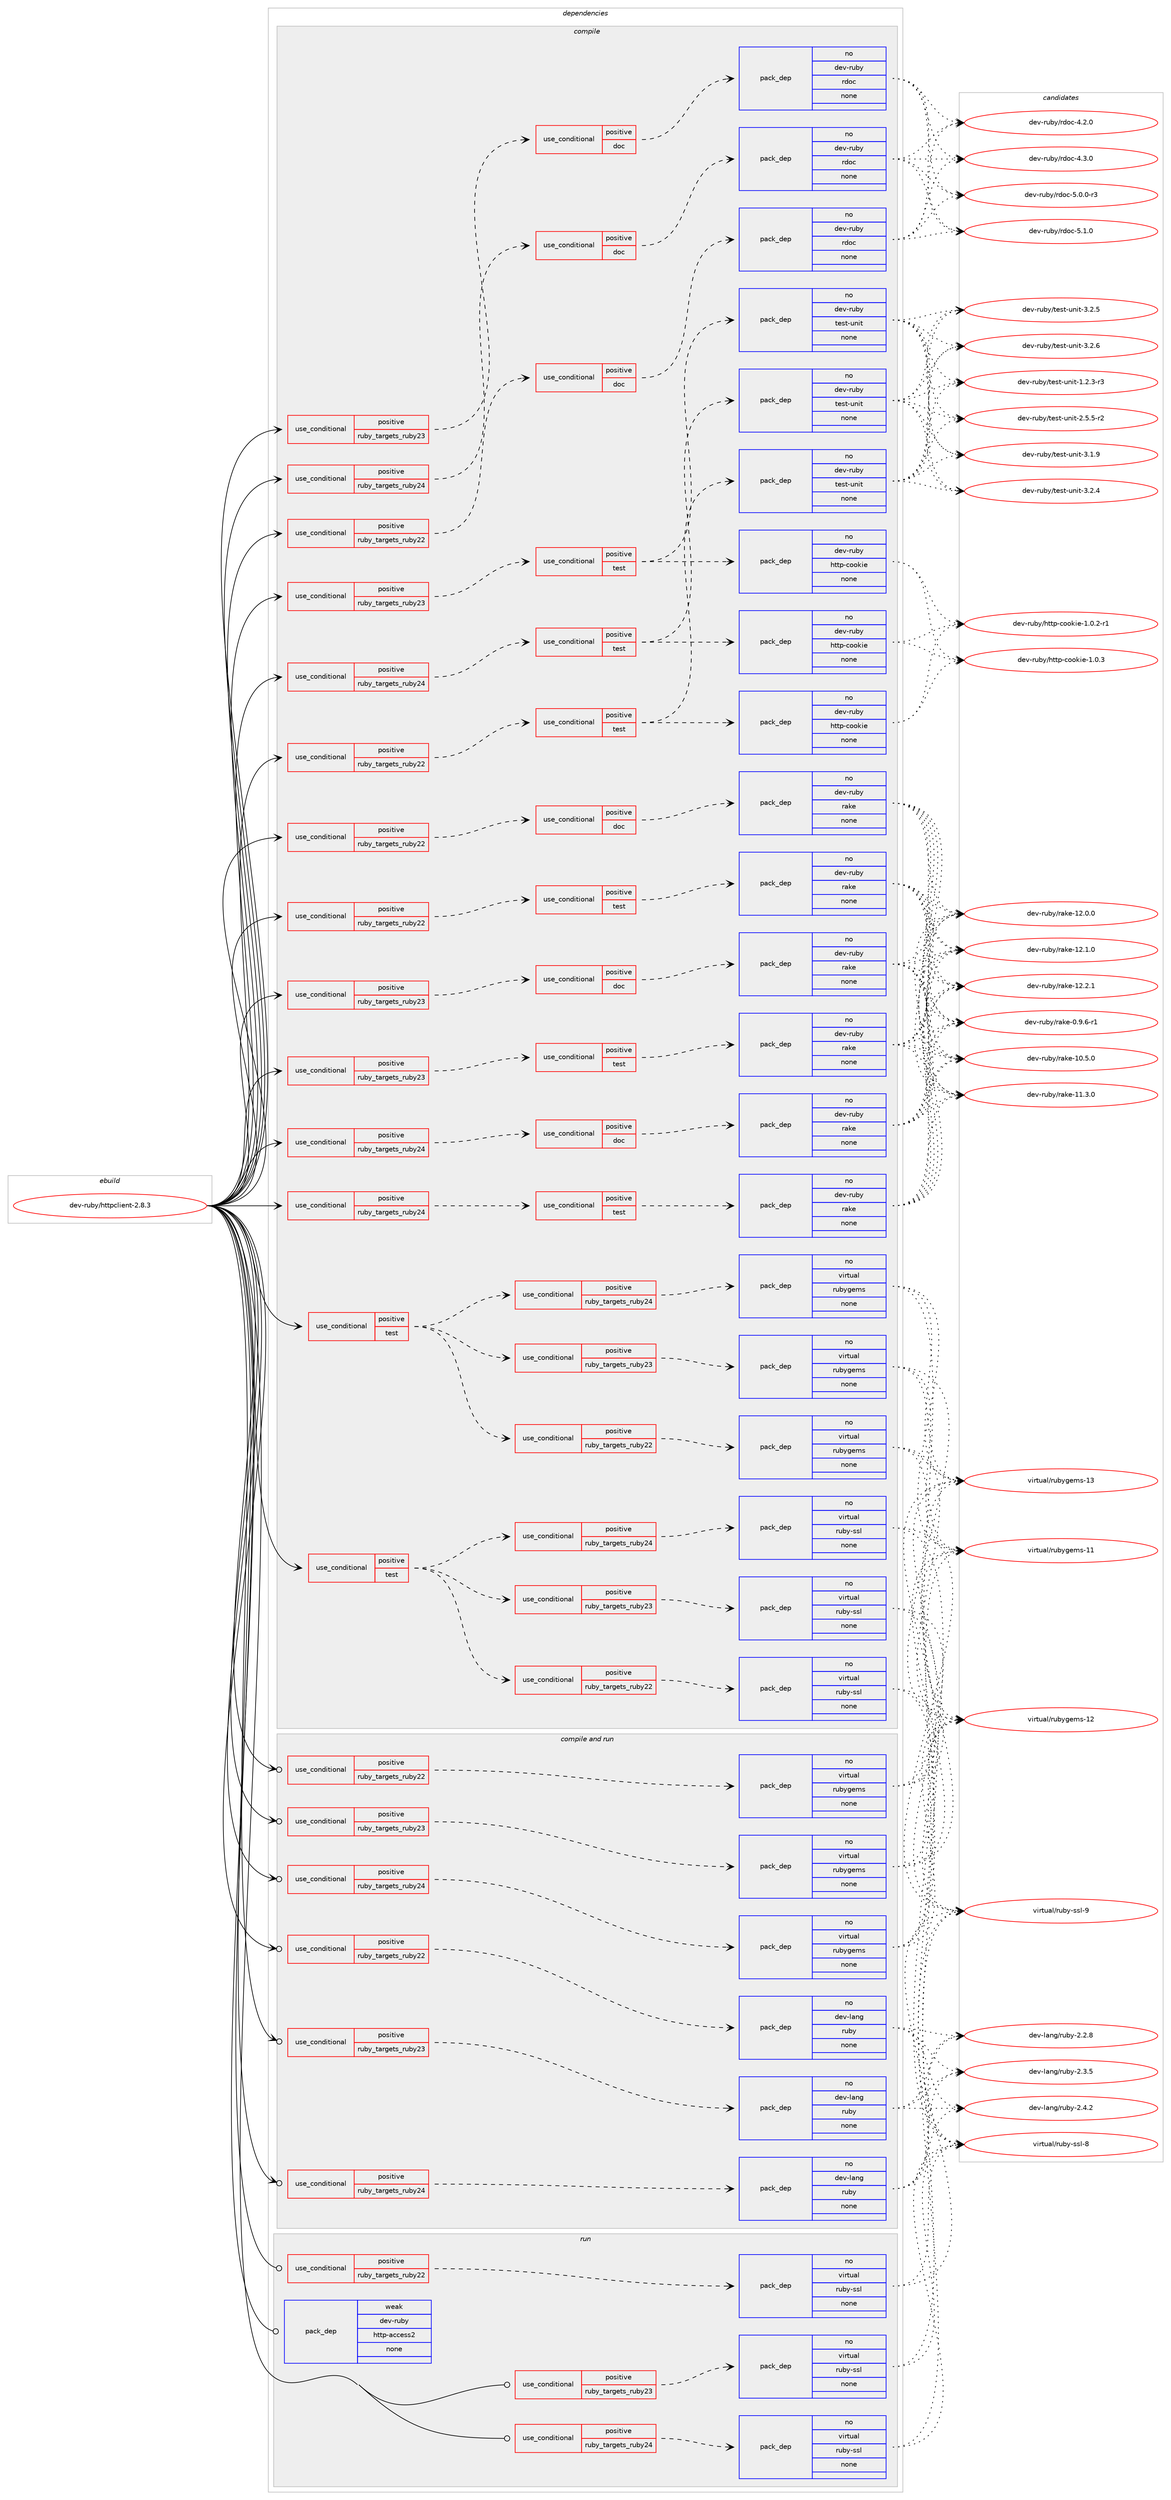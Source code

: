 digraph prolog {

# *************
# Graph options
# *************

newrank=true;
concentrate=true;
compound=true;
graph [rankdir=LR,fontname=Helvetica,fontsize=10,ranksep=1.5];#, ranksep=2.5, nodesep=0.2];
edge  [arrowhead=vee];
node  [fontname=Helvetica,fontsize=10];

# **********
# The ebuild
# **********

subgraph cluster_leftcol {
color=gray;
rank=same;
label=<<i>ebuild</i>>;
id [label="dev-ruby/httpclient-2.8.3", color=red, width=4, href="../dev-ruby/httpclient-2.8.3.svg"];
}

# ****************
# The dependencies
# ****************

subgraph cluster_midcol {
color=gray;
label=<<i>dependencies</i>>;
subgraph cluster_compile {
fillcolor="#eeeeee";
style=filled;
label=<<i>compile</i>>;
subgraph cond59332 {
dependency243129 [label=<<TABLE BORDER="0" CELLBORDER="1" CELLSPACING="0" CELLPADDING="4"><TR><TD ROWSPAN="3" CELLPADDING="10">use_conditional</TD></TR><TR><TD>positive</TD></TR><TR><TD>ruby_targets_ruby22</TD></TR></TABLE>>, shape=none, color=red];
subgraph cond59333 {
dependency243130 [label=<<TABLE BORDER="0" CELLBORDER="1" CELLSPACING="0" CELLPADDING="4"><TR><TD ROWSPAN="3" CELLPADDING="10">use_conditional</TD></TR><TR><TD>positive</TD></TR><TR><TD>doc</TD></TR></TABLE>>, shape=none, color=red];
subgraph pack179720 {
dependency243131 [label=<<TABLE BORDER="0" CELLBORDER="1" CELLSPACING="0" CELLPADDING="4" WIDTH="220"><TR><TD ROWSPAN="6" CELLPADDING="30">pack_dep</TD></TR><TR><TD WIDTH="110">no</TD></TR><TR><TD>dev-ruby</TD></TR><TR><TD>rake</TD></TR><TR><TD>none</TD></TR><TR><TD></TD></TR></TABLE>>, shape=none, color=blue];
}
dependency243130:e -> dependency243131:w [weight=20,style="dashed",arrowhead="vee"];
}
dependency243129:e -> dependency243130:w [weight=20,style="dashed",arrowhead="vee"];
}
id:e -> dependency243129:w [weight=20,style="solid",arrowhead="vee"];
subgraph cond59334 {
dependency243132 [label=<<TABLE BORDER="0" CELLBORDER="1" CELLSPACING="0" CELLPADDING="4"><TR><TD ROWSPAN="3" CELLPADDING="10">use_conditional</TD></TR><TR><TD>positive</TD></TR><TR><TD>ruby_targets_ruby22</TD></TR></TABLE>>, shape=none, color=red];
subgraph cond59335 {
dependency243133 [label=<<TABLE BORDER="0" CELLBORDER="1" CELLSPACING="0" CELLPADDING="4"><TR><TD ROWSPAN="3" CELLPADDING="10">use_conditional</TD></TR><TR><TD>positive</TD></TR><TR><TD>doc</TD></TR></TABLE>>, shape=none, color=red];
subgraph pack179721 {
dependency243134 [label=<<TABLE BORDER="0" CELLBORDER="1" CELLSPACING="0" CELLPADDING="4" WIDTH="220"><TR><TD ROWSPAN="6" CELLPADDING="30">pack_dep</TD></TR><TR><TD WIDTH="110">no</TD></TR><TR><TD>dev-ruby</TD></TR><TR><TD>rdoc</TD></TR><TR><TD>none</TD></TR><TR><TD></TD></TR></TABLE>>, shape=none, color=blue];
}
dependency243133:e -> dependency243134:w [weight=20,style="dashed",arrowhead="vee"];
}
dependency243132:e -> dependency243133:w [weight=20,style="dashed",arrowhead="vee"];
}
id:e -> dependency243132:w [weight=20,style="solid",arrowhead="vee"];
subgraph cond59336 {
dependency243135 [label=<<TABLE BORDER="0" CELLBORDER="1" CELLSPACING="0" CELLPADDING="4"><TR><TD ROWSPAN="3" CELLPADDING="10">use_conditional</TD></TR><TR><TD>positive</TD></TR><TR><TD>ruby_targets_ruby22</TD></TR></TABLE>>, shape=none, color=red];
subgraph cond59337 {
dependency243136 [label=<<TABLE BORDER="0" CELLBORDER="1" CELLSPACING="0" CELLPADDING="4"><TR><TD ROWSPAN="3" CELLPADDING="10">use_conditional</TD></TR><TR><TD>positive</TD></TR><TR><TD>test</TD></TR></TABLE>>, shape=none, color=red];
subgraph pack179722 {
dependency243137 [label=<<TABLE BORDER="0" CELLBORDER="1" CELLSPACING="0" CELLPADDING="4" WIDTH="220"><TR><TD ROWSPAN="6" CELLPADDING="30">pack_dep</TD></TR><TR><TD WIDTH="110">no</TD></TR><TR><TD>dev-ruby</TD></TR><TR><TD>rake</TD></TR><TR><TD>none</TD></TR><TR><TD></TD></TR></TABLE>>, shape=none, color=blue];
}
dependency243136:e -> dependency243137:w [weight=20,style="dashed",arrowhead="vee"];
}
dependency243135:e -> dependency243136:w [weight=20,style="dashed",arrowhead="vee"];
}
id:e -> dependency243135:w [weight=20,style="solid",arrowhead="vee"];
subgraph cond59338 {
dependency243138 [label=<<TABLE BORDER="0" CELLBORDER="1" CELLSPACING="0" CELLPADDING="4"><TR><TD ROWSPAN="3" CELLPADDING="10">use_conditional</TD></TR><TR><TD>positive</TD></TR><TR><TD>ruby_targets_ruby22</TD></TR></TABLE>>, shape=none, color=red];
subgraph cond59339 {
dependency243139 [label=<<TABLE BORDER="0" CELLBORDER="1" CELLSPACING="0" CELLPADDING="4"><TR><TD ROWSPAN="3" CELLPADDING="10">use_conditional</TD></TR><TR><TD>positive</TD></TR><TR><TD>test</TD></TR></TABLE>>, shape=none, color=red];
subgraph pack179723 {
dependency243140 [label=<<TABLE BORDER="0" CELLBORDER="1" CELLSPACING="0" CELLPADDING="4" WIDTH="220"><TR><TD ROWSPAN="6" CELLPADDING="30">pack_dep</TD></TR><TR><TD WIDTH="110">no</TD></TR><TR><TD>dev-ruby</TD></TR><TR><TD>test-unit</TD></TR><TR><TD>none</TD></TR><TR><TD></TD></TR></TABLE>>, shape=none, color=blue];
}
dependency243139:e -> dependency243140:w [weight=20,style="dashed",arrowhead="vee"];
subgraph pack179724 {
dependency243141 [label=<<TABLE BORDER="0" CELLBORDER="1" CELLSPACING="0" CELLPADDING="4" WIDTH="220"><TR><TD ROWSPAN="6" CELLPADDING="30">pack_dep</TD></TR><TR><TD WIDTH="110">no</TD></TR><TR><TD>dev-ruby</TD></TR><TR><TD>http-cookie</TD></TR><TR><TD>none</TD></TR><TR><TD></TD></TR></TABLE>>, shape=none, color=blue];
}
dependency243139:e -> dependency243141:w [weight=20,style="dashed",arrowhead="vee"];
}
dependency243138:e -> dependency243139:w [weight=20,style="dashed",arrowhead="vee"];
}
id:e -> dependency243138:w [weight=20,style="solid",arrowhead="vee"];
subgraph cond59340 {
dependency243142 [label=<<TABLE BORDER="0" CELLBORDER="1" CELLSPACING="0" CELLPADDING="4"><TR><TD ROWSPAN="3" CELLPADDING="10">use_conditional</TD></TR><TR><TD>positive</TD></TR><TR><TD>ruby_targets_ruby23</TD></TR></TABLE>>, shape=none, color=red];
subgraph cond59341 {
dependency243143 [label=<<TABLE BORDER="0" CELLBORDER="1" CELLSPACING="0" CELLPADDING="4"><TR><TD ROWSPAN="3" CELLPADDING="10">use_conditional</TD></TR><TR><TD>positive</TD></TR><TR><TD>doc</TD></TR></TABLE>>, shape=none, color=red];
subgraph pack179725 {
dependency243144 [label=<<TABLE BORDER="0" CELLBORDER="1" CELLSPACING="0" CELLPADDING="4" WIDTH="220"><TR><TD ROWSPAN="6" CELLPADDING="30">pack_dep</TD></TR><TR><TD WIDTH="110">no</TD></TR><TR><TD>dev-ruby</TD></TR><TR><TD>rake</TD></TR><TR><TD>none</TD></TR><TR><TD></TD></TR></TABLE>>, shape=none, color=blue];
}
dependency243143:e -> dependency243144:w [weight=20,style="dashed",arrowhead="vee"];
}
dependency243142:e -> dependency243143:w [weight=20,style="dashed",arrowhead="vee"];
}
id:e -> dependency243142:w [weight=20,style="solid",arrowhead="vee"];
subgraph cond59342 {
dependency243145 [label=<<TABLE BORDER="0" CELLBORDER="1" CELLSPACING="0" CELLPADDING="4"><TR><TD ROWSPAN="3" CELLPADDING="10">use_conditional</TD></TR><TR><TD>positive</TD></TR><TR><TD>ruby_targets_ruby23</TD></TR></TABLE>>, shape=none, color=red];
subgraph cond59343 {
dependency243146 [label=<<TABLE BORDER="0" CELLBORDER="1" CELLSPACING="0" CELLPADDING="4"><TR><TD ROWSPAN="3" CELLPADDING="10">use_conditional</TD></TR><TR><TD>positive</TD></TR><TR><TD>doc</TD></TR></TABLE>>, shape=none, color=red];
subgraph pack179726 {
dependency243147 [label=<<TABLE BORDER="0" CELLBORDER="1" CELLSPACING="0" CELLPADDING="4" WIDTH="220"><TR><TD ROWSPAN="6" CELLPADDING="30">pack_dep</TD></TR><TR><TD WIDTH="110">no</TD></TR><TR><TD>dev-ruby</TD></TR><TR><TD>rdoc</TD></TR><TR><TD>none</TD></TR><TR><TD></TD></TR></TABLE>>, shape=none, color=blue];
}
dependency243146:e -> dependency243147:w [weight=20,style="dashed",arrowhead="vee"];
}
dependency243145:e -> dependency243146:w [weight=20,style="dashed",arrowhead="vee"];
}
id:e -> dependency243145:w [weight=20,style="solid",arrowhead="vee"];
subgraph cond59344 {
dependency243148 [label=<<TABLE BORDER="0" CELLBORDER="1" CELLSPACING="0" CELLPADDING="4"><TR><TD ROWSPAN="3" CELLPADDING="10">use_conditional</TD></TR><TR><TD>positive</TD></TR><TR><TD>ruby_targets_ruby23</TD></TR></TABLE>>, shape=none, color=red];
subgraph cond59345 {
dependency243149 [label=<<TABLE BORDER="0" CELLBORDER="1" CELLSPACING="0" CELLPADDING="4"><TR><TD ROWSPAN="3" CELLPADDING="10">use_conditional</TD></TR><TR><TD>positive</TD></TR><TR><TD>test</TD></TR></TABLE>>, shape=none, color=red];
subgraph pack179727 {
dependency243150 [label=<<TABLE BORDER="0" CELLBORDER="1" CELLSPACING="0" CELLPADDING="4" WIDTH="220"><TR><TD ROWSPAN="6" CELLPADDING="30">pack_dep</TD></TR><TR><TD WIDTH="110">no</TD></TR><TR><TD>dev-ruby</TD></TR><TR><TD>rake</TD></TR><TR><TD>none</TD></TR><TR><TD></TD></TR></TABLE>>, shape=none, color=blue];
}
dependency243149:e -> dependency243150:w [weight=20,style="dashed",arrowhead="vee"];
}
dependency243148:e -> dependency243149:w [weight=20,style="dashed",arrowhead="vee"];
}
id:e -> dependency243148:w [weight=20,style="solid",arrowhead="vee"];
subgraph cond59346 {
dependency243151 [label=<<TABLE BORDER="0" CELLBORDER="1" CELLSPACING="0" CELLPADDING="4"><TR><TD ROWSPAN="3" CELLPADDING="10">use_conditional</TD></TR><TR><TD>positive</TD></TR><TR><TD>ruby_targets_ruby23</TD></TR></TABLE>>, shape=none, color=red];
subgraph cond59347 {
dependency243152 [label=<<TABLE BORDER="0" CELLBORDER="1" CELLSPACING="0" CELLPADDING="4"><TR><TD ROWSPAN="3" CELLPADDING="10">use_conditional</TD></TR><TR><TD>positive</TD></TR><TR><TD>test</TD></TR></TABLE>>, shape=none, color=red];
subgraph pack179728 {
dependency243153 [label=<<TABLE BORDER="0" CELLBORDER="1" CELLSPACING="0" CELLPADDING="4" WIDTH="220"><TR><TD ROWSPAN="6" CELLPADDING="30">pack_dep</TD></TR><TR><TD WIDTH="110">no</TD></TR><TR><TD>dev-ruby</TD></TR><TR><TD>test-unit</TD></TR><TR><TD>none</TD></TR><TR><TD></TD></TR></TABLE>>, shape=none, color=blue];
}
dependency243152:e -> dependency243153:w [weight=20,style="dashed",arrowhead="vee"];
subgraph pack179729 {
dependency243154 [label=<<TABLE BORDER="0" CELLBORDER="1" CELLSPACING="0" CELLPADDING="4" WIDTH="220"><TR><TD ROWSPAN="6" CELLPADDING="30">pack_dep</TD></TR><TR><TD WIDTH="110">no</TD></TR><TR><TD>dev-ruby</TD></TR><TR><TD>http-cookie</TD></TR><TR><TD>none</TD></TR><TR><TD></TD></TR></TABLE>>, shape=none, color=blue];
}
dependency243152:e -> dependency243154:w [weight=20,style="dashed",arrowhead="vee"];
}
dependency243151:e -> dependency243152:w [weight=20,style="dashed",arrowhead="vee"];
}
id:e -> dependency243151:w [weight=20,style="solid",arrowhead="vee"];
subgraph cond59348 {
dependency243155 [label=<<TABLE BORDER="0" CELLBORDER="1" CELLSPACING="0" CELLPADDING="4"><TR><TD ROWSPAN="3" CELLPADDING="10">use_conditional</TD></TR><TR><TD>positive</TD></TR><TR><TD>ruby_targets_ruby24</TD></TR></TABLE>>, shape=none, color=red];
subgraph cond59349 {
dependency243156 [label=<<TABLE BORDER="0" CELLBORDER="1" CELLSPACING="0" CELLPADDING="4"><TR><TD ROWSPAN="3" CELLPADDING="10">use_conditional</TD></TR><TR><TD>positive</TD></TR><TR><TD>doc</TD></TR></TABLE>>, shape=none, color=red];
subgraph pack179730 {
dependency243157 [label=<<TABLE BORDER="0" CELLBORDER="1" CELLSPACING="0" CELLPADDING="4" WIDTH="220"><TR><TD ROWSPAN="6" CELLPADDING="30">pack_dep</TD></TR><TR><TD WIDTH="110">no</TD></TR><TR><TD>dev-ruby</TD></TR><TR><TD>rake</TD></TR><TR><TD>none</TD></TR><TR><TD></TD></TR></TABLE>>, shape=none, color=blue];
}
dependency243156:e -> dependency243157:w [weight=20,style="dashed",arrowhead="vee"];
}
dependency243155:e -> dependency243156:w [weight=20,style="dashed",arrowhead="vee"];
}
id:e -> dependency243155:w [weight=20,style="solid",arrowhead="vee"];
subgraph cond59350 {
dependency243158 [label=<<TABLE BORDER="0" CELLBORDER="1" CELLSPACING="0" CELLPADDING="4"><TR><TD ROWSPAN="3" CELLPADDING="10">use_conditional</TD></TR><TR><TD>positive</TD></TR><TR><TD>ruby_targets_ruby24</TD></TR></TABLE>>, shape=none, color=red];
subgraph cond59351 {
dependency243159 [label=<<TABLE BORDER="0" CELLBORDER="1" CELLSPACING="0" CELLPADDING="4"><TR><TD ROWSPAN="3" CELLPADDING="10">use_conditional</TD></TR><TR><TD>positive</TD></TR><TR><TD>doc</TD></TR></TABLE>>, shape=none, color=red];
subgraph pack179731 {
dependency243160 [label=<<TABLE BORDER="0" CELLBORDER="1" CELLSPACING="0" CELLPADDING="4" WIDTH="220"><TR><TD ROWSPAN="6" CELLPADDING="30">pack_dep</TD></TR><TR><TD WIDTH="110">no</TD></TR><TR><TD>dev-ruby</TD></TR><TR><TD>rdoc</TD></TR><TR><TD>none</TD></TR><TR><TD></TD></TR></TABLE>>, shape=none, color=blue];
}
dependency243159:e -> dependency243160:w [weight=20,style="dashed",arrowhead="vee"];
}
dependency243158:e -> dependency243159:w [weight=20,style="dashed",arrowhead="vee"];
}
id:e -> dependency243158:w [weight=20,style="solid",arrowhead="vee"];
subgraph cond59352 {
dependency243161 [label=<<TABLE BORDER="0" CELLBORDER="1" CELLSPACING="0" CELLPADDING="4"><TR><TD ROWSPAN="3" CELLPADDING="10">use_conditional</TD></TR><TR><TD>positive</TD></TR><TR><TD>ruby_targets_ruby24</TD></TR></TABLE>>, shape=none, color=red];
subgraph cond59353 {
dependency243162 [label=<<TABLE BORDER="0" CELLBORDER="1" CELLSPACING="0" CELLPADDING="4"><TR><TD ROWSPAN="3" CELLPADDING="10">use_conditional</TD></TR><TR><TD>positive</TD></TR><TR><TD>test</TD></TR></TABLE>>, shape=none, color=red];
subgraph pack179732 {
dependency243163 [label=<<TABLE BORDER="0" CELLBORDER="1" CELLSPACING="0" CELLPADDING="4" WIDTH="220"><TR><TD ROWSPAN="6" CELLPADDING="30">pack_dep</TD></TR><TR><TD WIDTH="110">no</TD></TR><TR><TD>dev-ruby</TD></TR><TR><TD>rake</TD></TR><TR><TD>none</TD></TR><TR><TD></TD></TR></TABLE>>, shape=none, color=blue];
}
dependency243162:e -> dependency243163:w [weight=20,style="dashed",arrowhead="vee"];
}
dependency243161:e -> dependency243162:w [weight=20,style="dashed",arrowhead="vee"];
}
id:e -> dependency243161:w [weight=20,style="solid",arrowhead="vee"];
subgraph cond59354 {
dependency243164 [label=<<TABLE BORDER="0" CELLBORDER="1" CELLSPACING="0" CELLPADDING="4"><TR><TD ROWSPAN="3" CELLPADDING="10">use_conditional</TD></TR><TR><TD>positive</TD></TR><TR><TD>ruby_targets_ruby24</TD></TR></TABLE>>, shape=none, color=red];
subgraph cond59355 {
dependency243165 [label=<<TABLE BORDER="0" CELLBORDER="1" CELLSPACING="0" CELLPADDING="4"><TR><TD ROWSPAN="3" CELLPADDING="10">use_conditional</TD></TR><TR><TD>positive</TD></TR><TR><TD>test</TD></TR></TABLE>>, shape=none, color=red];
subgraph pack179733 {
dependency243166 [label=<<TABLE BORDER="0" CELLBORDER="1" CELLSPACING="0" CELLPADDING="4" WIDTH="220"><TR><TD ROWSPAN="6" CELLPADDING="30">pack_dep</TD></TR><TR><TD WIDTH="110">no</TD></TR><TR><TD>dev-ruby</TD></TR><TR><TD>test-unit</TD></TR><TR><TD>none</TD></TR><TR><TD></TD></TR></TABLE>>, shape=none, color=blue];
}
dependency243165:e -> dependency243166:w [weight=20,style="dashed",arrowhead="vee"];
subgraph pack179734 {
dependency243167 [label=<<TABLE BORDER="0" CELLBORDER="1" CELLSPACING="0" CELLPADDING="4" WIDTH="220"><TR><TD ROWSPAN="6" CELLPADDING="30">pack_dep</TD></TR><TR><TD WIDTH="110">no</TD></TR><TR><TD>dev-ruby</TD></TR><TR><TD>http-cookie</TD></TR><TR><TD>none</TD></TR><TR><TD></TD></TR></TABLE>>, shape=none, color=blue];
}
dependency243165:e -> dependency243167:w [weight=20,style="dashed",arrowhead="vee"];
}
dependency243164:e -> dependency243165:w [weight=20,style="dashed",arrowhead="vee"];
}
id:e -> dependency243164:w [weight=20,style="solid",arrowhead="vee"];
subgraph cond59356 {
dependency243168 [label=<<TABLE BORDER="0" CELLBORDER="1" CELLSPACING="0" CELLPADDING="4"><TR><TD ROWSPAN="3" CELLPADDING="10">use_conditional</TD></TR><TR><TD>positive</TD></TR><TR><TD>test</TD></TR></TABLE>>, shape=none, color=red];
subgraph cond59357 {
dependency243169 [label=<<TABLE BORDER="0" CELLBORDER="1" CELLSPACING="0" CELLPADDING="4"><TR><TD ROWSPAN="3" CELLPADDING="10">use_conditional</TD></TR><TR><TD>positive</TD></TR><TR><TD>ruby_targets_ruby22</TD></TR></TABLE>>, shape=none, color=red];
subgraph pack179735 {
dependency243170 [label=<<TABLE BORDER="0" CELLBORDER="1" CELLSPACING="0" CELLPADDING="4" WIDTH="220"><TR><TD ROWSPAN="6" CELLPADDING="30">pack_dep</TD></TR><TR><TD WIDTH="110">no</TD></TR><TR><TD>virtual</TD></TR><TR><TD>ruby-ssl</TD></TR><TR><TD>none</TD></TR><TR><TD></TD></TR></TABLE>>, shape=none, color=blue];
}
dependency243169:e -> dependency243170:w [weight=20,style="dashed",arrowhead="vee"];
}
dependency243168:e -> dependency243169:w [weight=20,style="dashed",arrowhead="vee"];
subgraph cond59358 {
dependency243171 [label=<<TABLE BORDER="0" CELLBORDER="1" CELLSPACING="0" CELLPADDING="4"><TR><TD ROWSPAN="3" CELLPADDING="10">use_conditional</TD></TR><TR><TD>positive</TD></TR><TR><TD>ruby_targets_ruby23</TD></TR></TABLE>>, shape=none, color=red];
subgraph pack179736 {
dependency243172 [label=<<TABLE BORDER="0" CELLBORDER="1" CELLSPACING="0" CELLPADDING="4" WIDTH="220"><TR><TD ROWSPAN="6" CELLPADDING="30">pack_dep</TD></TR><TR><TD WIDTH="110">no</TD></TR><TR><TD>virtual</TD></TR><TR><TD>ruby-ssl</TD></TR><TR><TD>none</TD></TR><TR><TD></TD></TR></TABLE>>, shape=none, color=blue];
}
dependency243171:e -> dependency243172:w [weight=20,style="dashed",arrowhead="vee"];
}
dependency243168:e -> dependency243171:w [weight=20,style="dashed",arrowhead="vee"];
subgraph cond59359 {
dependency243173 [label=<<TABLE BORDER="0" CELLBORDER="1" CELLSPACING="0" CELLPADDING="4"><TR><TD ROWSPAN="3" CELLPADDING="10">use_conditional</TD></TR><TR><TD>positive</TD></TR><TR><TD>ruby_targets_ruby24</TD></TR></TABLE>>, shape=none, color=red];
subgraph pack179737 {
dependency243174 [label=<<TABLE BORDER="0" CELLBORDER="1" CELLSPACING="0" CELLPADDING="4" WIDTH="220"><TR><TD ROWSPAN="6" CELLPADDING="30">pack_dep</TD></TR><TR><TD WIDTH="110">no</TD></TR><TR><TD>virtual</TD></TR><TR><TD>ruby-ssl</TD></TR><TR><TD>none</TD></TR><TR><TD></TD></TR></TABLE>>, shape=none, color=blue];
}
dependency243173:e -> dependency243174:w [weight=20,style="dashed",arrowhead="vee"];
}
dependency243168:e -> dependency243173:w [weight=20,style="dashed",arrowhead="vee"];
}
id:e -> dependency243168:w [weight=20,style="solid",arrowhead="vee"];
subgraph cond59360 {
dependency243175 [label=<<TABLE BORDER="0" CELLBORDER="1" CELLSPACING="0" CELLPADDING="4"><TR><TD ROWSPAN="3" CELLPADDING="10">use_conditional</TD></TR><TR><TD>positive</TD></TR><TR><TD>test</TD></TR></TABLE>>, shape=none, color=red];
subgraph cond59361 {
dependency243176 [label=<<TABLE BORDER="0" CELLBORDER="1" CELLSPACING="0" CELLPADDING="4"><TR><TD ROWSPAN="3" CELLPADDING="10">use_conditional</TD></TR><TR><TD>positive</TD></TR><TR><TD>ruby_targets_ruby22</TD></TR></TABLE>>, shape=none, color=red];
subgraph pack179738 {
dependency243177 [label=<<TABLE BORDER="0" CELLBORDER="1" CELLSPACING="0" CELLPADDING="4" WIDTH="220"><TR><TD ROWSPAN="6" CELLPADDING="30">pack_dep</TD></TR><TR><TD WIDTH="110">no</TD></TR><TR><TD>virtual</TD></TR><TR><TD>rubygems</TD></TR><TR><TD>none</TD></TR><TR><TD></TD></TR></TABLE>>, shape=none, color=blue];
}
dependency243176:e -> dependency243177:w [weight=20,style="dashed",arrowhead="vee"];
}
dependency243175:e -> dependency243176:w [weight=20,style="dashed",arrowhead="vee"];
subgraph cond59362 {
dependency243178 [label=<<TABLE BORDER="0" CELLBORDER="1" CELLSPACING="0" CELLPADDING="4"><TR><TD ROWSPAN="3" CELLPADDING="10">use_conditional</TD></TR><TR><TD>positive</TD></TR><TR><TD>ruby_targets_ruby23</TD></TR></TABLE>>, shape=none, color=red];
subgraph pack179739 {
dependency243179 [label=<<TABLE BORDER="0" CELLBORDER="1" CELLSPACING="0" CELLPADDING="4" WIDTH="220"><TR><TD ROWSPAN="6" CELLPADDING="30">pack_dep</TD></TR><TR><TD WIDTH="110">no</TD></TR><TR><TD>virtual</TD></TR><TR><TD>rubygems</TD></TR><TR><TD>none</TD></TR><TR><TD></TD></TR></TABLE>>, shape=none, color=blue];
}
dependency243178:e -> dependency243179:w [weight=20,style="dashed",arrowhead="vee"];
}
dependency243175:e -> dependency243178:w [weight=20,style="dashed",arrowhead="vee"];
subgraph cond59363 {
dependency243180 [label=<<TABLE BORDER="0" CELLBORDER="1" CELLSPACING="0" CELLPADDING="4"><TR><TD ROWSPAN="3" CELLPADDING="10">use_conditional</TD></TR><TR><TD>positive</TD></TR><TR><TD>ruby_targets_ruby24</TD></TR></TABLE>>, shape=none, color=red];
subgraph pack179740 {
dependency243181 [label=<<TABLE BORDER="0" CELLBORDER="1" CELLSPACING="0" CELLPADDING="4" WIDTH="220"><TR><TD ROWSPAN="6" CELLPADDING="30">pack_dep</TD></TR><TR><TD WIDTH="110">no</TD></TR><TR><TD>virtual</TD></TR><TR><TD>rubygems</TD></TR><TR><TD>none</TD></TR><TR><TD></TD></TR></TABLE>>, shape=none, color=blue];
}
dependency243180:e -> dependency243181:w [weight=20,style="dashed",arrowhead="vee"];
}
dependency243175:e -> dependency243180:w [weight=20,style="dashed",arrowhead="vee"];
}
id:e -> dependency243175:w [weight=20,style="solid",arrowhead="vee"];
}
subgraph cluster_compileandrun {
fillcolor="#eeeeee";
style=filled;
label=<<i>compile and run</i>>;
subgraph cond59364 {
dependency243182 [label=<<TABLE BORDER="0" CELLBORDER="1" CELLSPACING="0" CELLPADDING="4"><TR><TD ROWSPAN="3" CELLPADDING="10">use_conditional</TD></TR><TR><TD>positive</TD></TR><TR><TD>ruby_targets_ruby22</TD></TR></TABLE>>, shape=none, color=red];
subgraph pack179741 {
dependency243183 [label=<<TABLE BORDER="0" CELLBORDER="1" CELLSPACING="0" CELLPADDING="4" WIDTH="220"><TR><TD ROWSPAN="6" CELLPADDING="30">pack_dep</TD></TR><TR><TD WIDTH="110">no</TD></TR><TR><TD>dev-lang</TD></TR><TR><TD>ruby</TD></TR><TR><TD>none</TD></TR><TR><TD></TD></TR></TABLE>>, shape=none, color=blue];
}
dependency243182:e -> dependency243183:w [weight=20,style="dashed",arrowhead="vee"];
}
id:e -> dependency243182:w [weight=20,style="solid",arrowhead="odotvee"];
subgraph cond59365 {
dependency243184 [label=<<TABLE BORDER="0" CELLBORDER="1" CELLSPACING="0" CELLPADDING="4"><TR><TD ROWSPAN="3" CELLPADDING="10">use_conditional</TD></TR><TR><TD>positive</TD></TR><TR><TD>ruby_targets_ruby22</TD></TR></TABLE>>, shape=none, color=red];
subgraph pack179742 {
dependency243185 [label=<<TABLE BORDER="0" CELLBORDER="1" CELLSPACING="0" CELLPADDING="4" WIDTH="220"><TR><TD ROWSPAN="6" CELLPADDING="30">pack_dep</TD></TR><TR><TD WIDTH="110">no</TD></TR><TR><TD>virtual</TD></TR><TR><TD>rubygems</TD></TR><TR><TD>none</TD></TR><TR><TD></TD></TR></TABLE>>, shape=none, color=blue];
}
dependency243184:e -> dependency243185:w [weight=20,style="dashed",arrowhead="vee"];
}
id:e -> dependency243184:w [weight=20,style="solid",arrowhead="odotvee"];
subgraph cond59366 {
dependency243186 [label=<<TABLE BORDER="0" CELLBORDER="1" CELLSPACING="0" CELLPADDING="4"><TR><TD ROWSPAN="3" CELLPADDING="10">use_conditional</TD></TR><TR><TD>positive</TD></TR><TR><TD>ruby_targets_ruby23</TD></TR></TABLE>>, shape=none, color=red];
subgraph pack179743 {
dependency243187 [label=<<TABLE BORDER="0" CELLBORDER="1" CELLSPACING="0" CELLPADDING="4" WIDTH="220"><TR><TD ROWSPAN="6" CELLPADDING="30">pack_dep</TD></TR><TR><TD WIDTH="110">no</TD></TR><TR><TD>dev-lang</TD></TR><TR><TD>ruby</TD></TR><TR><TD>none</TD></TR><TR><TD></TD></TR></TABLE>>, shape=none, color=blue];
}
dependency243186:e -> dependency243187:w [weight=20,style="dashed",arrowhead="vee"];
}
id:e -> dependency243186:w [weight=20,style="solid",arrowhead="odotvee"];
subgraph cond59367 {
dependency243188 [label=<<TABLE BORDER="0" CELLBORDER="1" CELLSPACING="0" CELLPADDING="4"><TR><TD ROWSPAN="3" CELLPADDING="10">use_conditional</TD></TR><TR><TD>positive</TD></TR><TR><TD>ruby_targets_ruby23</TD></TR></TABLE>>, shape=none, color=red];
subgraph pack179744 {
dependency243189 [label=<<TABLE BORDER="0" CELLBORDER="1" CELLSPACING="0" CELLPADDING="4" WIDTH="220"><TR><TD ROWSPAN="6" CELLPADDING="30">pack_dep</TD></TR><TR><TD WIDTH="110">no</TD></TR><TR><TD>virtual</TD></TR><TR><TD>rubygems</TD></TR><TR><TD>none</TD></TR><TR><TD></TD></TR></TABLE>>, shape=none, color=blue];
}
dependency243188:e -> dependency243189:w [weight=20,style="dashed",arrowhead="vee"];
}
id:e -> dependency243188:w [weight=20,style="solid",arrowhead="odotvee"];
subgraph cond59368 {
dependency243190 [label=<<TABLE BORDER="0" CELLBORDER="1" CELLSPACING="0" CELLPADDING="4"><TR><TD ROWSPAN="3" CELLPADDING="10">use_conditional</TD></TR><TR><TD>positive</TD></TR><TR><TD>ruby_targets_ruby24</TD></TR></TABLE>>, shape=none, color=red];
subgraph pack179745 {
dependency243191 [label=<<TABLE BORDER="0" CELLBORDER="1" CELLSPACING="0" CELLPADDING="4" WIDTH="220"><TR><TD ROWSPAN="6" CELLPADDING="30">pack_dep</TD></TR><TR><TD WIDTH="110">no</TD></TR><TR><TD>dev-lang</TD></TR><TR><TD>ruby</TD></TR><TR><TD>none</TD></TR><TR><TD></TD></TR></TABLE>>, shape=none, color=blue];
}
dependency243190:e -> dependency243191:w [weight=20,style="dashed",arrowhead="vee"];
}
id:e -> dependency243190:w [weight=20,style="solid",arrowhead="odotvee"];
subgraph cond59369 {
dependency243192 [label=<<TABLE BORDER="0" CELLBORDER="1" CELLSPACING="0" CELLPADDING="4"><TR><TD ROWSPAN="3" CELLPADDING="10">use_conditional</TD></TR><TR><TD>positive</TD></TR><TR><TD>ruby_targets_ruby24</TD></TR></TABLE>>, shape=none, color=red];
subgraph pack179746 {
dependency243193 [label=<<TABLE BORDER="0" CELLBORDER="1" CELLSPACING="0" CELLPADDING="4" WIDTH="220"><TR><TD ROWSPAN="6" CELLPADDING="30">pack_dep</TD></TR><TR><TD WIDTH="110">no</TD></TR><TR><TD>virtual</TD></TR><TR><TD>rubygems</TD></TR><TR><TD>none</TD></TR><TR><TD></TD></TR></TABLE>>, shape=none, color=blue];
}
dependency243192:e -> dependency243193:w [weight=20,style="dashed",arrowhead="vee"];
}
id:e -> dependency243192:w [weight=20,style="solid",arrowhead="odotvee"];
}
subgraph cluster_run {
fillcolor="#eeeeee";
style=filled;
label=<<i>run</i>>;
subgraph cond59370 {
dependency243194 [label=<<TABLE BORDER="0" CELLBORDER="1" CELLSPACING="0" CELLPADDING="4"><TR><TD ROWSPAN="3" CELLPADDING="10">use_conditional</TD></TR><TR><TD>positive</TD></TR><TR><TD>ruby_targets_ruby22</TD></TR></TABLE>>, shape=none, color=red];
subgraph pack179747 {
dependency243195 [label=<<TABLE BORDER="0" CELLBORDER="1" CELLSPACING="0" CELLPADDING="4" WIDTH="220"><TR><TD ROWSPAN="6" CELLPADDING="30">pack_dep</TD></TR><TR><TD WIDTH="110">no</TD></TR><TR><TD>virtual</TD></TR><TR><TD>ruby-ssl</TD></TR><TR><TD>none</TD></TR><TR><TD></TD></TR></TABLE>>, shape=none, color=blue];
}
dependency243194:e -> dependency243195:w [weight=20,style="dashed",arrowhead="vee"];
}
id:e -> dependency243194:w [weight=20,style="solid",arrowhead="odot"];
subgraph cond59371 {
dependency243196 [label=<<TABLE BORDER="0" CELLBORDER="1" CELLSPACING="0" CELLPADDING="4"><TR><TD ROWSPAN="3" CELLPADDING="10">use_conditional</TD></TR><TR><TD>positive</TD></TR><TR><TD>ruby_targets_ruby23</TD></TR></TABLE>>, shape=none, color=red];
subgraph pack179748 {
dependency243197 [label=<<TABLE BORDER="0" CELLBORDER="1" CELLSPACING="0" CELLPADDING="4" WIDTH="220"><TR><TD ROWSPAN="6" CELLPADDING="30">pack_dep</TD></TR><TR><TD WIDTH="110">no</TD></TR><TR><TD>virtual</TD></TR><TR><TD>ruby-ssl</TD></TR><TR><TD>none</TD></TR><TR><TD></TD></TR></TABLE>>, shape=none, color=blue];
}
dependency243196:e -> dependency243197:w [weight=20,style="dashed",arrowhead="vee"];
}
id:e -> dependency243196:w [weight=20,style="solid",arrowhead="odot"];
subgraph cond59372 {
dependency243198 [label=<<TABLE BORDER="0" CELLBORDER="1" CELLSPACING="0" CELLPADDING="4"><TR><TD ROWSPAN="3" CELLPADDING="10">use_conditional</TD></TR><TR><TD>positive</TD></TR><TR><TD>ruby_targets_ruby24</TD></TR></TABLE>>, shape=none, color=red];
subgraph pack179749 {
dependency243199 [label=<<TABLE BORDER="0" CELLBORDER="1" CELLSPACING="0" CELLPADDING="4" WIDTH="220"><TR><TD ROWSPAN="6" CELLPADDING="30">pack_dep</TD></TR><TR><TD WIDTH="110">no</TD></TR><TR><TD>virtual</TD></TR><TR><TD>ruby-ssl</TD></TR><TR><TD>none</TD></TR><TR><TD></TD></TR></TABLE>>, shape=none, color=blue];
}
dependency243198:e -> dependency243199:w [weight=20,style="dashed",arrowhead="vee"];
}
id:e -> dependency243198:w [weight=20,style="solid",arrowhead="odot"];
subgraph pack179750 {
dependency243200 [label=<<TABLE BORDER="0" CELLBORDER="1" CELLSPACING="0" CELLPADDING="4" WIDTH="220"><TR><TD ROWSPAN="6" CELLPADDING="30">pack_dep</TD></TR><TR><TD WIDTH="110">weak</TD></TR><TR><TD>dev-ruby</TD></TR><TR><TD>http-access2</TD></TR><TR><TD>none</TD></TR><TR><TD></TD></TR></TABLE>>, shape=none, color=blue];
}
id:e -> dependency243200:w [weight=20,style="solid",arrowhead="odot"];
}
}

# **************
# The candidates
# **************

subgraph cluster_choices {
rank=same;
color=gray;
label=<<i>candidates</i>>;

subgraph choice179720 {
color=black;
nodesep=1;
choice100101118451141179812147114971071014548465746544511449 [label="dev-ruby/rake-0.9.6-r1", color=red, width=4,href="../dev-ruby/rake-0.9.6-r1.svg"];
choice1001011184511411798121471149710710145494846534648 [label="dev-ruby/rake-10.5.0", color=red, width=4,href="../dev-ruby/rake-10.5.0.svg"];
choice1001011184511411798121471149710710145494946514648 [label="dev-ruby/rake-11.3.0", color=red, width=4,href="../dev-ruby/rake-11.3.0.svg"];
choice1001011184511411798121471149710710145495046484648 [label="dev-ruby/rake-12.0.0", color=red, width=4,href="../dev-ruby/rake-12.0.0.svg"];
choice1001011184511411798121471149710710145495046494648 [label="dev-ruby/rake-12.1.0", color=red, width=4,href="../dev-ruby/rake-12.1.0.svg"];
choice1001011184511411798121471149710710145495046504649 [label="dev-ruby/rake-12.2.1", color=red, width=4,href="../dev-ruby/rake-12.2.1.svg"];
dependency243131:e -> choice100101118451141179812147114971071014548465746544511449:w [style=dotted,weight="100"];
dependency243131:e -> choice1001011184511411798121471149710710145494846534648:w [style=dotted,weight="100"];
dependency243131:e -> choice1001011184511411798121471149710710145494946514648:w [style=dotted,weight="100"];
dependency243131:e -> choice1001011184511411798121471149710710145495046484648:w [style=dotted,weight="100"];
dependency243131:e -> choice1001011184511411798121471149710710145495046494648:w [style=dotted,weight="100"];
dependency243131:e -> choice1001011184511411798121471149710710145495046504649:w [style=dotted,weight="100"];
}
subgraph choice179721 {
color=black;
nodesep=1;
choice10010111845114117981214711410011199455246504648 [label="dev-ruby/rdoc-4.2.0", color=red, width=4,href="../dev-ruby/rdoc-4.2.0.svg"];
choice10010111845114117981214711410011199455246514648 [label="dev-ruby/rdoc-4.3.0", color=red, width=4,href="../dev-ruby/rdoc-4.3.0.svg"];
choice100101118451141179812147114100111994553464846484511451 [label="dev-ruby/rdoc-5.0.0-r3", color=red, width=4,href="../dev-ruby/rdoc-5.0.0-r3.svg"];
choice10010111845114117981214711410011199455346494648 [label="dev-ruby/rdoc-5.1.0", color=red, width=4,href="../dev-ruby/rdoc-5.1.0.svg"];
dependency243134:e -> choice10010111845114117981214711410011199455246504648:w [style=dotted,weight="100"];
dependency243134:e -> choice10010111845114117981214711410011199455246514648:w [style=dotted,weight="100"];
dependency243134:e -> choice100101118451141179812147114100111994553464846484511451:w [style=dotted,weight="100"];
dependency243134:e -> choice10010111845114117981214711410011199455346494648:w [style=dotted,weight="100"];
}
subgraph choice179722 {
color=black;
nodesep=1;
choice100101118451141179812147114971071014548465746544511449 [label="dev-ruby/rake-0.9.6-r1", color=red, width=4,href="../dev-ruby/rake-0.9.6-r1.svg"];
choice1001011184511411798121471149710710145494846534648 [label="dev-ruby/rake-10.5.0", color=red, width=4,href="../dev-ruby/rake-10.5.0.svg"];
choice1001011184511411798121471149710710145494946514648 [label="dev-ruby/rake-11.3.0", color=red, width=4,href="../dev-ruby/rake-11.3.0.svg"];
choice1001011184511411798121471149710710145495046484648 [label="dev-ruby/rake-12.0.0", color=red, width=4,href="../dev-ruby/rake-12.0.0.svg"];
choice1001011184511411798121471149710710145495046494648 [label="dev-ruby/rake-12.1.0", color=red, width=4,href="../dev-ruby/rake-12.1.0.svg"];
choice1001011184511411798121471149710710145495046504649 [label="dev-ruby/rake-12.2.1", color=red, width=4,href="../dev-ruby/rake-12.2.1.svg"];
dependency243137:e -> choice100101118451141179812147114971071014548465746544511449:w [style=dotted,weight="100"];
dependency243137:e -> choice1001011184511411798121471149710710145494846534648:w [style=dotted,weight="100"];
dependency243137:e -> choice1001011184511411798121471149710710145494946514648:w [style=dotted,weight="100"];
dependency243137:e -> choice1001011184511411798121471149710710145495046484648:w [style=dotted,weight="100"];
dependency243137:e -> choice1001011184511411798121471149710710145495046494648:w [style=dotted,weight="100"];
dependency243137:e -> choice1001011184511411798121471149710710145495046504649:w [style=dotted,weight="100"];
}
subgraph choice179723 {
color=black;
nodesep=1;
choice100101118451141179812147116101115116451171101051164549465046514511451 [label="dev-ruby/test-unit-1.2.3-r3", color=red, width=4,href="../dev-ruby/test-unit-1.2.3-r3.svg"];
choice100101118451141179812147116101115116451171101051164550465346534511450 [label="dev-ruby/test-unit-2.5.5-r2", color=red, width=4,href="../dev-ruby/test-unit-2.5.5-r2.svg"];
choice10010111845114117981214711610111511645117110105116455146494657 [label="dev-ruby/test-unit-3.1.9", color=red, width=4,href="../dev-ruby/test-unit-3.1.9.svg"];
choice10010111845114117981214711610111511645117110105116455146504652 [label="dev-ruby/test-unit-3.2.4", color=red, width=4,href="../dev-ruby/test-unit-3.2.4.svg"];
choice10010111845114117981214711610111511645117110105116455146504653 [label="dev-ruby/test-unit-3.2.5", color=red, width=4,href="../dev-ruby/test-unit-3.2.5.svg"];
choice10010111845114117981214711610111511645117110105116455146504654 [label="dev-ruby/test-unit-3.2.6", color=red, width=4,href="../dev-ruby/test-unit-3.2.6.svg"];
dependency243140:e -> choice100101118451141179812147116101115116451171101051164549465046514511451:w [style=dotted,weight="100"];
dependency243140:e -> choice100101118451141179812147116101115116451171101051164550465346534511450:w [style=dotted,weight="100"];
dependency243140:e -> choice10010111845114117981214711610111511645117110105116455146494657:w [style=dotted,weight="100"];
dependency243140:e -> choice10010111845114117981214711610111511645117110105116455146504652:w [style=dotted,weight="100"];
dependency243140:e -> choice10010111845114117981214711610111511645117110105116455146504653:w [style=dotted,weight="100"];
dependency243140:e -> choice10010111845114117981214711610111511645117110105116455146504654:w [style=dotted,weight="100"];
}
subgraph choice179724 {
color=black;
nodesep=1;
choice10010111845114117981214710411611611245991111111071051014549464846504511449 [label="dev-ruby/http-cookie-1.0.2-r1", color=red, width=4,href="../dev-ruby/http-cookie-1.0.2-r1.svg"];
choice1001011184511411798121471041161161124599111111107105101454946484651 [label="dev-ruby/http-cookie-1.0.3", color=red, width=4,href="../dev-ruby/http-cookie-1.0.3.svg"];
dependency243141:e -> choice10010111845114117981214710411611611245991111111071051014549464846504511449:w [style=dotted,weight="100"];
dependency243141:e -> choice1001011184511411798121471041161161124599111111107105101454946484651:w [style=dotted,weight="100"];
}
subgraph choice179725 {
color=black;
nodesep=1;
choice100101118451141179812147114971071014548465746544511449 [label="dev-ruby/rake-0.9.6-r1", color=red, width=4,href="../dev-ruby/rake-0.9.6-r1.svg"];
choice1001011184511411798121471149710710145494846534648 [label="dev-ruby/rake-10.5.0", color=red, width=4,href="../dev-ruby/rake-10.5.0.svg"];
choice1001011184511411798121471149710710145494946514648 [label="dev-ruby/rake-11.3.0", color=red, width=4,href="../dev-ruby/rake-11.3.0.svg"];
choice1001011184511411798121471149710710145495046484648 [label="dev-ruby/rake-12.0.0", color=red, width=4,href="../dev-ruby/rake-12.0.0.svg"];
choice1001011184511411798121471149710710145495046494648 [label="dev-ruby/rake-12.1.0", color=red, width=4,href="../dev-ruby/rake-12.1.0.svg"];
choice1001011184511411798121471149710710145495046504649 [label="dev-ruby/rake-12.2.1", color=red, width=4,href="../dev-ruby/rake-12.2.1.svg"];
dependency243144:e -> choice100101118451141179812147114971071014548465746544511449:w [style=dotted,weight="100"];
dependency243144:e -> choice1001011184511411798121471149710710145494846534648:w [style=dotted,weight="100"];
dependency243144:e -> choice1001011184511411798121471149710710145494946514648:w [style=dotted,weight="100"];
dependency243144:e -> choice1001011184511411798121471149710710145495046484648:w [style=dotted,weight="100"];
dependency243144:e -> choice1001011184511411798121471149710710145495046494648:w [style=dotted,weight="100"];
dependency243144:e -> choice1001011184511411798121471149710710145495046504649:w [style=dotted,weight="100"];
}
subgraph choice179726 {
color=black;
nodesep=1;
choice10010111845114117981214711410011199455246504648 [label="dev-ruby/rdoc-4.2.0", color=red, width=4,href="../dev-ruby/rdoc-4.2.0.svg"];
choice10010111845114117981214711410011199455246514648 [label="dev-ruby/rdoc-4.3.0", color=red, width=4,href="../dev-ruby/rdoc-4.3.0.svg"];
choice100101118451141179812147114100111994553464846484511451 [label="dev-ruby/rdoc-5.0.0-r3", color=red, width=4,href="../dev-ruby/rdoc-5.0.0-r3.svg"];
choice10010111845114117981214711410011199455346494648 [label="dev-ruby/rdoc-5.1.0", color=red, width=4,href="../dev-ruby/rdoc-5.1.0.svg"];
dependency243147:e -> choice10010111845114117981214711410011199455246504648:w [style=dotted,weight="100"];
dependency243147:e -> choice10010111845114117981214711410011199455246514648:w [style=dotted,weight="100"];
dependency243147:e -> choice100101118451141179812147114100111994553464846484511451:w [style=dotted,weight="100"];
dependency243147:e -> choice10010111845114117981214711410011199455346494648:w [style=dotted,weight="100"];
}
subgraph choice179727 {
color=black;
nodesep=1;
choice100101118451141179812147114971071014548465746544511449 [label="dev-ruby/rake-0.9.6-r1", color=red, width=4,href="../dev-ruby/rake-0.9.6-r1.svg"];
choice1001011184511411798121471149710710145494846534648 [label="dev-ruby/rake-10.5.0", color=red, width=4,href="../dev-ruby/rake-10.5.0.svg"];
choice1001011184511411798121471149710710145494946514648 [label="dev-ruby/rake-11.3.0", color=red, width=4,href="../dev-ruby/rake-11.3.0.svg"];
choice1001011184511411798121471149710710145495046484648 [label="dev-ruby/rake-12.0.0", color=red, width=4,href="../dev-ruby/rake-12.0.0.svg"];
choice1001011184511411798121471149710710145495046494648 [label="dev-ruby/rake-12.1.0", color=red, width=4,href="../dev-ruby/rake-12.1.0.svg"];
choice1001011184511411798121471149710710145495046504649 [label="dev-ruby/rake-12.2.1", color=red, width=4,href="../dev-ruby/rake-12.2.1.svg"];
dependency243150:e -> choice100101118451141179812147114971071014548465746544511449:w [style=dotted,weight="100"];
dependency243150:e -> choice1001011184511411798121471149710710145494846534648:w [style=dotted,weight="100"];
dependency243150:e -> choice1001011184511411798121471149710710145494946514648:w [style=dotted,weight="100"];
dependency243150:e -> choice1001011184511411798121471149710710145495046484648:w [style=dotted,weight="100"];
dependency243150:e -> choice1001011184511411798121471149710710145495046494648:w [style=dotted,weight="100"];
dependency243150:e -> choice1001011184511411798121471149710710145495046504649:w [style=dotted,weight="100"];
}
subgraph choice179728 {
color=black;
nodesep=1;
choice100101118451141179812147116101115116451171101051164549465046514511451 [label="dev-ruby/test-unit-1.2.3-r3", color=red, width=4,href="../dev-ruby/test-unit-1.2.3-r3.svg"];
choice100101118451141179812147116101115116451171101051164550465346534511450 [label="dev-ruby/test-unit-2.5.5-r2", color=red, width=4,href="../dev-ruby/test-unit-2.5.5-r2.svg"];
choice10010111845114117981214711610111511645117110105116455146494657 [label="dev-ruby/test-unit-3.1.9", color=red, width=4,href="../dev-ruby/test-unit-3.1.9.svg"];
choice10010111845114117981214711610111511645117110105116455146504652 [label="dev-ruby/test-unit-3.2.4", color=red, width=4,href="../dev-ruby/test-unit-3.2.4.svg"];
choice10010111845114117981214711610111511645117110105116455146504653 [label="dev-ruby/test-unit-3.2.5", color=red, width=4,href="../dev-ruby/test-unit-3.2.5.svg"];
choice10010111845114117981214711610111511645117110105116455146504654 [label="dev-ruby/test-unit-3.2.6", color=red, width=4,href="../dev-ruby/test-unit-3.2.6.svg"];
dependency243153:e -> choice100101118451141179812147116101115116451171101051164549465046514511451:w [style=dotted,weight="100"];
dependency243153:e -> choice100101118451141179812147116101115116451171101051164550465346534511450:w [style=dotted,weight="100"];
dependency243153:e -> choice10010111845114117981214711610111511645117110105116455146494657:w [style=dotted,weight="100"];
dependency243153:e -> choice10010111845114117981214711610111511645117110105116455146504652:w [style=dotted,weight="100"];
dependency243153:e -> choice10010111845114117981214711610111511645117110105116455146504653:w [style=dotted,weight="100"];
dependency243153:e -> choice10010111845114117981214711610111511645117110105116455146504654:w [style=dotted,weight="100"];
}
subgraph choice179729 {
color=black;
nodesep=1;
choice10010111845114117981214710411611611245991111111071051014549464846504511449 [label="dev-ruby/http-cookie-1.0.2-r1", color=red, width=4,href="../dev-ruby/http-cookie-1.0.2-r1.svg"];
choice1001011184511411798121471041161161124599111111107105101454946484651 [label="dev-ruby/http-cookie-1.0.3", color=red, width=4,href="../dev-ruby/http-cookie-1.0.3.svg"];
dependency243154:e -> choice10010111845114117981214710411611611245991111111071051014549464846504511449:w [style=dotted,weight="100"];
dependency243154:e -> choice1001011184511411798121471041161161124599111111107105101454946484651:w [style=dotted,weight="100"];
}
subgraph choice179730 {
color=black;
nodesep=1;
choice100101118451141179812147114971071014548465746544511449 [label="dev-ruby/rake-0.9.6-r1", color=red, width=4,href="../dev-ruby/rake-0.9.6-r1.svg"];
choice1001011184511411798121471149710710145494846534648 [label="dev-ruby/rake-10.5.0", color=red, width=4,href="../dev-ruby/rake-10.5.0.svg"];
choice1001011184511411798121471149710710145494946514648 [label="dev-ruby/rake-11.3.0", color=red, width=4,href="../dev-ruby/rake-11.3.0.svg"];
choice1001011184511411798121471149710710145495046484648 [label="dev-ruby/rake-12.0.0", color=red, width=4,href="../dev-ruby/rake-12.0.0.svg"];
choice1001011184511411798121471149710710145495046494648 [label="dev-ruby/rake-12.1.0", color=red, width=4,href="../dev-ruby/rake-12.1.0.svg"];
choice1001011184511411798121471149710710145495046504649 [label="dev-ruby/rake-12.2.1", color=red, width=4,href="../dev-ruby/rake-12.2.1.svg"];
dependency243157:e -> choice100101118451141179812147114971071014548465746544511449:w [style=dotted,weight="100"];
dependency243157:e -> choice1001011184511411798121471149710710145494846534648:w [style=dotted,weight="100"];
dependency243157:e -> choice1001011184511411798121471149710710145494946514648:w [style=dotted,weight="100"];
dependency243157:e -> choice1001011184511411798121471149710710145495046484648:w [style=dotted,weight="100"];
dependency243157:e -> choice1001011184511411798121471149710710145495046494648:w [style=dotted,weight="100"];
dependency243157:e -> choice1001011184511411798121471149710710145495046504649:w [style=dotted,weight="100"];
}
subgraph choice179731 {
color=black;
nodesep=1;
choice10010111845114117981214711410011199455246504648 [label="dev-ruby/rdoc-4.2.0", color=red, width=4,href="../dev-ruby/rdoc-4.2.0.svg"];
choice10010111845114117981214711410011199455246514648 [label="dev-ruby/rdoc-4.3.0", color=red, width=4,href="../dev-ruby/rdoc-4.3.0.svg"];
choice100101118451141179812147114100111994553464846484511451 [label="dev-ruby/rdoc-5.0.0-r3", color=red, width=4,href="../dev-ruby/rdoc-5.0.0-r3.svg"];
choice10010111845114117981214711410011199455346494648 [label="dev-ruby/rdoc-5.1.0", color=red, width=4,href="../dev-ruby/rdoc-5.1.0.svg"];
dependency243160:e -> choice10010111845114117981214711410011199455246504648:w [style=dotted,weight="100"];
dependency243160:e -> choice10010111845114117981214711410011199455246514648:w [style=dotted,weight="100"];
dependency243160:e -> choice100101118451141179812147114100111994553464846484511451:w [style=dotted,weight="100"];
dependency243160:e -> choice10010111845114117981214711410011199455346494648:w [style=dotted,weight="100"];
}
subgraph choice179732 {
color=black;
nodesep=1;
choice100101118451141179812147114971071014548465746544511449 [label="dev-ruby/rake-0.9.6-r1", color=red, width=4,href="../dev-ruby/rake-0.9.6-r1.svg"];
choice1001011184511411798121471149710710145494846534648 [label="dev-ruby/rake-10.5.0", color=red, width=4,href="../dev-ruby/rake-10.5.0.svg"];
choice1001011184511411798121471149710710145494946514648 [label="dev-ruby/rake-11.3.0", color=red, width=4,href="../dev-ruby/rake-11.3.0.svg"];
choice1001011184511411798121471149710710145495046484648 [label="dev-ruby/rake-12.0.0", color=red, width=4,href="../dev-ruby/rake-12.0.0.svg"];
choice1001011184511411798121471149710710145495046494648 [label="dev-ruby/rake-12.1.0", color=red, width=4,href="../dev-ruby/rake-12.1.0.svg"];
choice1001011184511411798121471149710710145495046504649 [label="dev-ruby/rake-12.2.1", color=red, width=4,href="../dev-ruby/rake-12.2.1.svg"];
dependency243163:e -> choice100101118451141179812147114971071014548465746544511449:w [style=dotted,weight="100"];
dependency243163:e -> choice1001011184511411798121471149710710145494846534648:w [style=dotted,weight="100"];
dependency243163:e -> choice1001011184511411798121471149710710145494946514648:w [style=dotted,weight="100"];
dependency243163:e -> choice1001011184511411798121471149710710145495046484648:w [style=dotted,weight="100"];
dependency243163:e -> choice1001011184511411798121471149710710145495046494648:w [style=dotted,weight="100"];
dependency243163:e -> choice1001011184511411798121471149710710145495046504649:w [style=dotted,weight="100"];
}
subgraph choice179733 {
color=black;
nodesep=1;
choice100101118451141179812147116101115116451171101051164549465046514511451 [label="dev-ruby/test-unit-1.2.3-r3", color=red, width=4,href="../dev-ruby/test-unit-1.2.3-r3.svg"];
choice100101118451141179812147116101115116451171101051164550465346534511450 [label="dev-ruby/test-unit-2.5.5-r2", color=red, width=4,href="../dev-ruby/test-unit-2.5.5-r2.svg"];
choice10010111845114117981214711610111511645117110105116455146494657 [label="dev-ruby/test-unit-3.1.9", color=red, width=4,href="../dev-ruby/test-unit-3.1.9.svg"];
choice10010111845114117981214711610111511645117110105116455146504652 [label="dev-ruby/test-unit-3.2.4", color=red, width=4,href="../dev-ruby/test-unit-3.2.4.svg"];
choice10010111845114117981214711610111511645117110105116455146504653 [label="dev-ruby/test-unit-3.2.5", color=red, width=4,href="../dev-ruby/test-unit-3.2.5.svg"];
choice10010111845114117981214711610111511645117110105116455146504654 [label="dev-ruby/test-unit-3.2.6", color=red, width=4,href="../dev-ruby/test-unit-3.2.6.svg"];
dependency243166:e -> choice100101118451141179812147116101115116451171101051164549465046514511451:w [style=dotted,weight="100"];
dependency243166:e -> choice100101118451141179812147116101115116451171101051164550465346534511450:w [style=dotted,weight="100"];
dependency243166:e -> choice10010111845114117981214711610111511645117110105116455146494657:w [style=dotted,weight="100"];
dependency243166:e -> choice10010111845114117981214711610111511645117110105116455146504652:w [style=dotted,weight="100"];
dependency243166:e -> choice10010111845114117981214711610111511645117110105116455146504653:w [style=dotted,weight="100"];
dependency243166:e -> choice10010111845114117981214711610111511645117110105116455146504654:w [style=dotted,weight="100"];
}
subgraph choice179734 {
color=black;
nodesep=1;
choice10010111845114117981214710411611611245991111111071051014549464846504511449 [label="dev-ruby/http-cookie-1.0.2-r1", color=red, width=4,href="../dev-ruby/http-cookie-1.0.2-r1.svg"];
choice1001011184511411798121471041161161124599111111107105101454946484651 [label="dev-ruby/http-cookie-1.0.3", color=red, width=4,href="../dev-ruby/http-cookie-1.0.3.svg"];
dependency243167:e -> choice10010111845114117981214710411611611245991111111071051014549464846504511449:w [style=dotted,weight="100"];
dependency243167:e -> choice1001011184511411798121471041161161124599111111107105101454946484651:w [style=dotted,weight="100"];
}
subgraph choice179735 {
color=black;
nodesep=1;
choice118105114116117971084711411798121451151151084556 [label="virtual/ruby-ssl-8", color=red, width=4,href="../virtual/ruby-ssl-8.svg"];
choice118105114116117971084711411798121451151151084557 [label="virtual/ruby-ssl-9", color=red, width=4,href="../virtual/ruby-ssl-9.svg"];
dependency243170:e -> choice118105114116117971084711411798121451151151084556:w [style=dotted,weight="100"];
dependency243170:e -> choice118105114116117971084711411798121451151151084557:w [style=dotted,weight="100"];
}
subgraph choice179736 {
color=black;
nodesep=1;
choice118105114116117971084711411798121451151151084556 [label="virtual/ruby-ssl-8", color=red, width=4,href="../virtual/ruby-ssl-8.svg"];
choice118105114116117971084711411798121451151151084557 [label="virtual/ruby-ssl-9", color=red, width=4,href="../virtual/ruby-ssl-9.svg"];
dependency243172:e -> choice118105114116117971084711411798121451151151084556:w [style=dotted,weight="100"];
dependency243172:e -> choice118105114116117971084711411798121451151151084557:w [style=dotted,weight="100"];
}
subgraph choice179737 {
color=black;
nodesep=1;
choice118105114116117971084711411798121451151151084556 [label="virtual/ruby-ssl-8", color=red, width=4,href="../virtual/ruby-ssl-8.svg"];
choice118105114116117971084711411798121451151151084557 [label="virtual/ruby-ssl-9", color=red, width=4,href="../virtual/ruby-ssl-9.svg"];
dependency243174:e -> choice118105114116117971084711411798121451151151084556:w [style=dotted,weight="100"];
dependency243174:e -> choice118105114116117971084711411798121451151151084557:w [style=dotted,weight="100"];
}
subgraph choice179738 {
color=black;
nodesep=1;
choice118105114116117971084711411798121103101109115454949 [label="virtual/rubygems-11", color=red, width=4,href="../virtual/rubygems-11.svg"];
choice118105114116117971084711411798121103101109115454950 [label="virtual/rubygems-12", color=red, width=4,href="../virtual/rubygems-12.svg"];
choice118105114116117971084711411798121103101109115454951 [label="virtual/rubygems-13", color=red, width=4,href="../virtual/rubygems-13.svg"];
dependency243177:e -> choice118105114116117971084711411798121103101109115454949:w [style=dotted,weight="100"];
dependency243177:e -> choice118105114116117971084711411798121103101109115454950:w [style=dotted,weight="100"];
dependency243177:e -> choice118105114116117971084711411798121103101109115454951:w [style=dotted,weight="100"];
}
subgraph choice179739 {
color=black;
nodesep=1;
choice118105114116117971084711411798121103101109115454949 [label="virtual/rubygems-11", color=red, width=4,href="../virtual/rubygems-11.svg"];
choice118105114116117971084711411798121103101109115454950 [label="virtual/rubygems-12", color=red, width=4,href="../virtual/rubygems-12.svg"];
choice118105114116117971084711411798121103101109115454951 [label="virtual/rubygems-13", color=red, width=4,href="../virtual/rubygems-13.svg"];
dependency243179:e -> choice118105114116117971084711411798121103101109115454949:w [style=dotted,weight="100"];
dependency243179:e -> choice118105114116117971084711411798121103101109115454950:w [style=dotted,weight="100"];
dependency243179:e -> choice118105114116117971084711411798121103101109115454951:w [style=dotted,weight="100"];
}
subgraph choice179740 {
color=black;
nodesep=1;
choice118105114116117971084711411798121103101109115454949 [label="virtual/rubygems-11", color=red, width=4,href="../virtual/rubygems-11.svg"];
choice118105114116117971084711411798121103101109115454950 [label="virtual/rubygems-12", color=red, width=4,href="../virtual/rubygems-12.svg"];
choice118105114116117971084711411798121103101109115454951 [label="virtual/rubygems-13", color=red, width=4,href="../virtual/rubygems-13.svg"];
dependency243181:e -> choice118105114116117971084711411798121103101109115454949:w [style=dotted,weight="100"];
dependency243181:e -> choice118105114116117971084711411798121103101109115454950:w [style=dotted,weight="100"];
dependency243181:e -> choice118105114116117971084711411798121103101109115454951:w [style=dotted,weight="100"];
}
subgraph choice179741 {
color=black;
nodesep=1;
choice10010111845108971101034711411798121455046504656 [label="dev-lang/ruby-2.2.8", color=red, width=4,href="../dev-lang/ruby-2.2.8.svg"];
choice10010111845108971101034711411798121455046514653 [label="dev-lang/ruby-2.3.5", color=red, width=4,href="../dev-lang/ruby-2.3.5.svg"];
choice10010111845108971101034711411798121455046524650 [label="dev-lang/ruby-2.4.2", color=red, width=4,href="../dev-lang/ruby-2.4.2.svg"];
dependency243183:e -> choice10010111845108971101034711411798121455046504656:w [style=dotted,weight="100"];
dependency243183:e -> choice10010111845108971101034711411798121455046514653:w [style=dotted,weight="100"];
dependency243183:e -> choice10010111845108971101034711411798121455046524650:w [style=dotted,weight="100"];
}
subgraph choice179742 {
color=black;
nodesep=1;
choice118105114116117971084711411798121103101109115454949 [label="virtual/rubygems-11", color=red, width=4,href="../virtual/rubygems-11.svg"];
choice118105114116117971084711411798121103101109115454950 [label="virtual/rubygems-12", color=red, width=4,href="../virtual/rubygems-12.svg"];
choice118105114116117971084711411798121103101109115454951 [label="virtual/rubygems-13", color=red, width=4,href="../virtual/rubygems-13.svg"];
dependency243185:e -> choice118105114116117971084711411798121103101109115454949:w [style=dotted,weight="100"];
dependency243185:e -> choice118105114116117971084711411798121103101109115454950:w [style=dotted,weight="100"];
dependency243185:e -> choice118105114116117971084711411798121103101109115454951:w [style=dotted,weight="100"];
}
subgraph choice179743 {
color=black;
nodesep=1;
choice10010111845108971101034711411798121455046504656 [label="dev-lang/ruby-2.2.8", color=red, width=4,href="../dev-lang/ruby-2.2.8.svg"];
choice10010111845108971101034711411798121455046514653 [label="dev-lang/ruby-2.3.5", color=red, width=4,href="../dev-lang/ruby-2.3.5.svg"];
choice10010111845108971101034711411798121455046524650 [label="dev-lang/ruby-2.4.2", color=red, width=4,href="../dev-lang/ruby-2.4.2.svg"];
dependency243187:e -> choice10010111845108971101034711411798121455046504656:w [style=dotted,weight="100"];
dependency243187:e -> choice10010111845108971101034711411798121455046514653:w [style=dotted,weight="100"];
dependency243187:e -> choice10010111845108971101034711411798121455046524650:w [style=dotted,weight="100"];
}
subgraph choice179744 {
color=black;
nodesep=1;
choice118105114116117971084711411798121103101109115454949 [label="virtual/rubygems-11", color=red, width=4,href="../virtual/rubygems-11.svg"];
choice118105114116117971084711411798121103101109115454950 [label="virtual/rubygems-12", color=red, width=4,href="../virtual/rubygems-12.svg"];
choice118105114116117971084711411798121103101109115454951 [label="virtual/rubygems-13", color=red, width=4,href="../virtual/rubygems-13.svg"];
dependency243189:e -> choice118105114116117971084711411798121103101109115454949:w [style=dotted,weight="100"];
dependency243189:e -> choice118105114116117971084711411798121103101109115454950:w [style=dotted,weight="100"];
dependency243189:e -> choice118105114116117971084711411798121103101109115454951:w [style=dotted,weight="100"];
}
subgraph choice179745 {
color=black;
nodesep=1;
choice10010111845108971101034711411798121455046504656 [label="dev-lang/ruby-2.2.8", color=red, width=4,href="../dev-lang/ruby-2.2.8.svg"];
choice10010111845108971101034711411798121455046514653 [label="dev-lang/ruby-2.3.5", color=red, width=4,href="../dev-lang/ruby-2.3.5.svg"];
choice10010111845108971101034711411798121455046524650 [label="dev-lang/ruby-2.4.2", color=red, width=4,href="../dev-lang/ruby-2.4.2.svg"];
dependency243191:e -> choice10010111845108971101034711411798121455046504656:w [style=dotted,weight="100"];
dependency243191:e -> choice10010111845108971101034711411798121455046514653:w [style=dotted,weight="100"];
dependency243191:e -> choice10010111845108971101034711411798121455046524650:w [style=dotted,weight="100"];
}
subgraph choice179746 {
color=black;
nodesep=1;
choice118105114116117971084711411798121103101109115454949 [label="virtual/rubygems-11", color=red, width=4,href="../virtual/rubygems-11.svg"];
choice118105114116117971084711411798121103101109115454950 [label="virtual/rubygems-12", color=red, width=4,href="../virtual/rubygems-12.svg"];
choice118105114116117971084711411798121103101109115454951 [label="virtual/rubygems-13", color=red, width=4,href="../virtual/rubygems-13.svg"];
dependency243193:e -> choice118105114116117971084711411798121103101109115454949:w [style=dotted,weight="100"];
dependency243193:e -> choice118105114116117971084711411798121103101109115454950:w [style=dotted,weight="100"];
dependency243193:e -> choice118105114116117971084711411798121103101109115454951:w [style=dotted,weight="100"];
}
subgraph choice179747 {
color=black;
nodesep=1;
choice118105114116117971084711411798121451151151084556 [label="virtual/ruby-ssl-8", color=red, width=4,href="../virtual/ruby-ssl-8.svg"];
choice118105114116117971084711411798121451151151084557 [label="virtual/ruby-ssl-9", color=red, width=4,href="../virtual/ruby-ssl-9.svg"];
dependency243195:e -> choice118105114116117971084711411798121451151151084556:w [style=dotted,weight="100"];
dependency243195:e -> choice118105114116117971084711411798121451151151084557:w [style=dotted,weight="100"];
}
subgraph choice179748 {
color=black;
nodesep=1;
choice118105114116117971084711411798121451151151084556 [label="virtual/ruby-ssl-8", color=red, width=4,href="../virtual/ruby-ssl-8.svg"];
choice118105114116117971084711411798121451151151084557 [label="virtual/ruby-ssl-9", color=red, width=4,href="../virtual/ruby-ssl-9.svg"];
dependency243197:e -> choice118105114116117971084711411798121451151151084556:w [style=dotted,weight="100"];
dependency243197:e -> choice118105114116117971084711411798121451151151084557:w [style=dotted,weight="100"];
}
subgraph choice179749 {
color=black;
nodesep=1;
choice118105114116117971084711411798121451151151084556 [label="virtual/ruby-ssl-8", color=red, width=4,href="../virtual/ruby-ssl-8.svg"];
choice118105114116117971084711411798121451151151084557 [label="virtual/ruby-ssl-9", color=red, width=4,href="../virtual/ruby-ssl-9.svg"];
dependency243199:e -> choice118105114116117971084711411798121451151151084556:w [style=dotted,weight="100"];
dependency243199:e -> choice118105114116117971084711411798121451151151084557:w [style=dotted,weight="100"];
}
subgraph choice179750 {
color=black;
nodesep=1;
}
}

}
